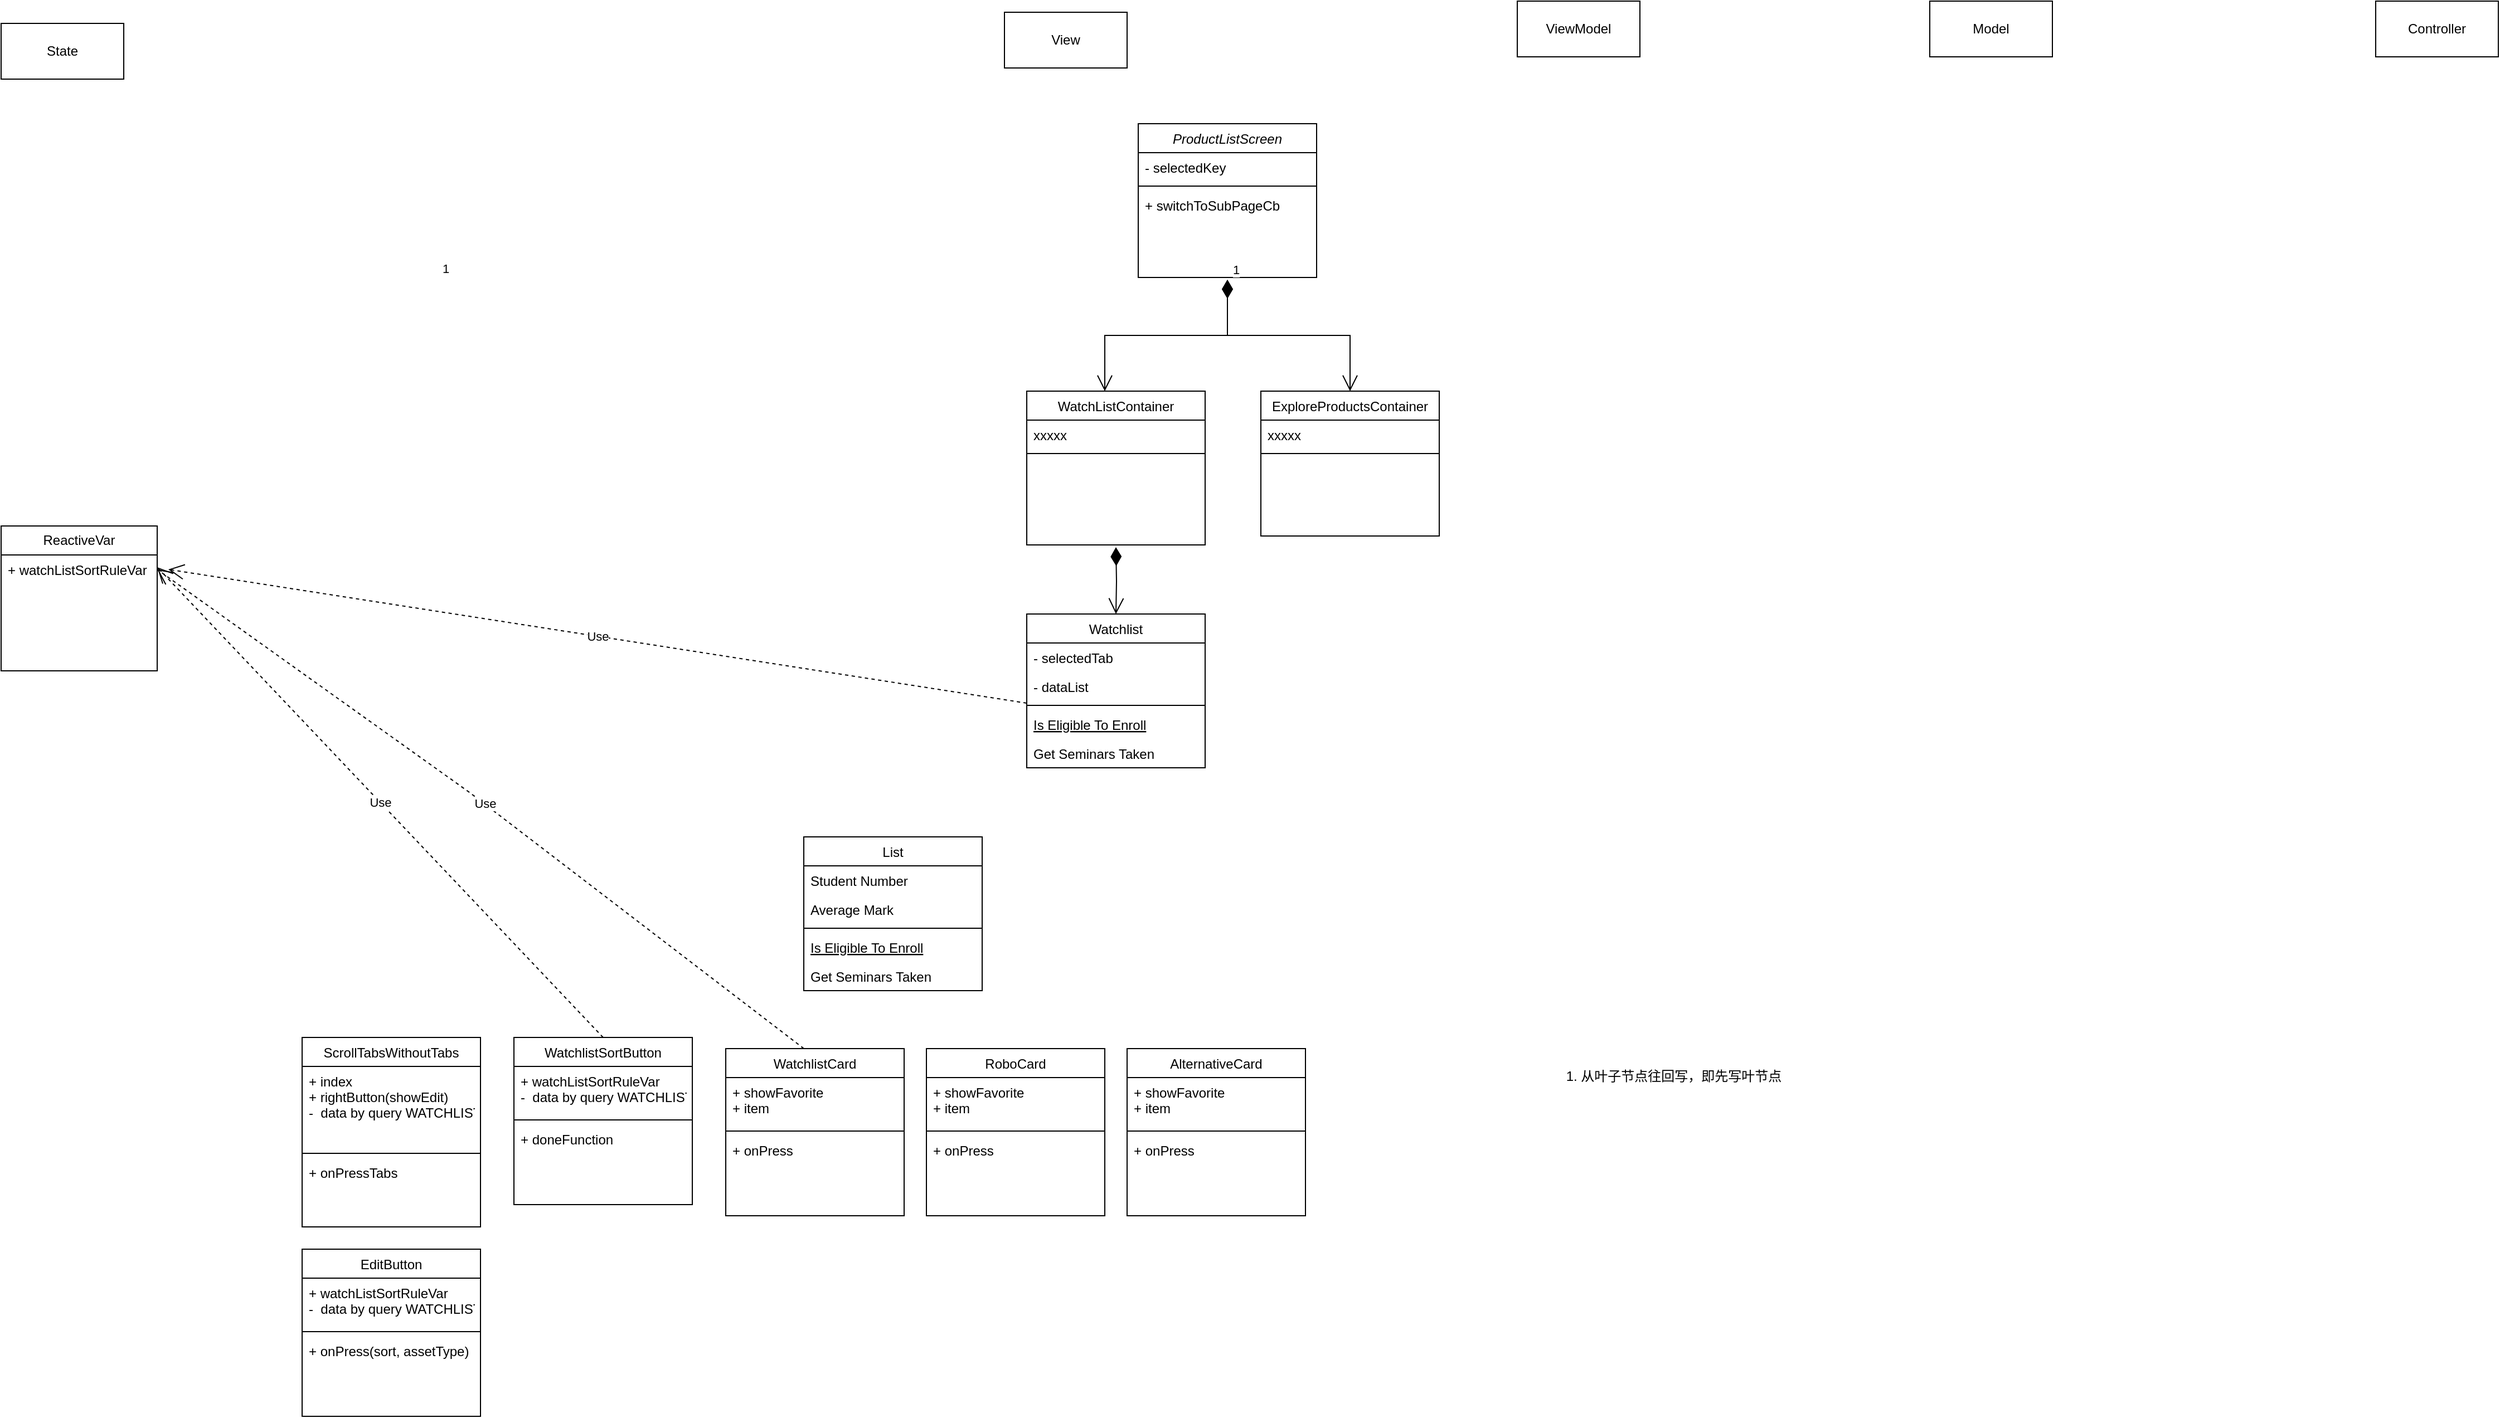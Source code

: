 <mxfile version="21.2.9" type="github">
  <diagram id="C5RBs43oDa-KdzZeNtuy" name="Page-1">
    <mxGraphModel dx="2424" dy="1131" grid="1" gridSize="10" guides="1" tooltips="1" connect="1" arrows="1" fold="1" page="1" pageScale="1" pageWidth="827" pageHeight="1169" math="0" shadow="0">
      <root>
        <mxCell id="WIyWlLk6GJQsqaUBKTNV-0" />
        <mxCell id="WIyWlLk6GJQsqaUBKTNV-1" parent="WIyWlLk6GJQsqaUBKTNV-0" />
        <mxCell id="zkfFHV4jXpPFQw0GAbJ--0" value="ProductListScreen" style="swimlane;fontStyle=2;align=center;verticalAlign=top;childLayout=stackLayout;horizontal=1;startSize=26;horizontalStack=0;resizeParent=1;resizeLast=0;collapsible=1;marginBottom=0;rounded=0;shadow=0;strokeWidth=1;" parent="WIyWlLk6GJQsqaUBKTNV-1" vertex="1">
          <mxGeometry x="220" y="120" width="160" height="138" as="geometry">
            <mxRectangle x="230" y="140" width="160" height="26" as="alternateBounds" />
          </mxGeometry>
        </mxCell>
        <mxCell id="zkfFHV4jXpPFQw0GAbJ--1" value="- selectedKey" style="text;align=left;verticalAlign=top;spacingLeft=4;spacingRight=4;overflow=hidden;rotatable=0;points=[[0,0.5],[1,0.5]];portConstraint=eastwest;" parent="zkfFHV4jXpPFQw0GAbJ--0" vertex="1">
          <mxGeometry y="26" width="160" height="26" as="geometry" />
        </mxCell>
        <mxCell id="zkfFHV4jXpPFQw0GAbJ--4" value="" style="line;html=1;strokeWidth=1;align=left;verticalAlign=middle;spacingTop=-1;spacingLeft=3;spacingRight=3;rotatable=0;labelPosition=right;points=[];portConstraint=eastwest;" parent="zkfFHV4jXpPFQw0GAbJ--0" vertex="1">
          <mxGeometry y="52" width="160" height="8" as="geometry" />
        </mxCell>
        <mxCell id="zkfFHV4jXpPFQw0GAbJ--5" value="+ switchToSubPageCb" style="text;align=left;verticalAlign=top;spacingLeft=4;spacingRight=4;overflow=hidden;rotatable=0;points=[[0,0.5],[1,0.5]];portConstraint=eastwest;" parent="zkfFHV4jXpPFQw0GAbJ--0" vertex="1">
          <mxGeometry y="60" width="160" height="26" as="geometry" />
        </mxCell>
        <mxCell id="zkfFHV4jXpPFQw0GAbJ--6" value="WatchListContainer" style="swimlane;fontStyle=0;align=center;verticalAlign=top;childLayout=stackLayout;horizontal=1;startSize=26;horizontalStack=0;resizeParent=1;resizeLast=0;collapsible=1;marginBottom=0;rounded=0;shadow=0;strokeWidth=1;" parent="WIyWlLk6GJQsqaUBKTNV-1" vertex="1">
          <mxGeometry x="120" y="360" width="160" height="138" as="geometry">
            <mxRectangle x="130" y="380" width="160" height="26" as="alternateBounds" />
          </mxGeometry>
        </mxCell>
        <mxCell id="KHNPPlCd4pcTAb0Nm-xx-43" value="xxxxx" style="text;align=left;verticalAlign=top;spacingLeft=4;spacingRight=4;overflow=hidden;rotatable=0;points=[[0,0.5],[1,0.5]];portConstraint=eastwest;" vertex="1" parent="zkfFHV4jXpPFQw0GAbJ--6">
          <mxGeometry y="26" width="160" height="26" as="geometry" />
        </mxCell>
        <mxCell id="zkfFHV4jXpPFQw0GAbJ--9" value="" style="line;html=1;strokeWidth=1;align=left;verticalAlign=middle;spacingTop=-1;spacingLeft=3;spacingRight=3;rotatable=0;labelPosition=right;points=[];portConstraint=eastwest;" parent="zkfFHV4jXpPFQw0GAbJ--6" vertex="1">
          <mxGeometry y="52" width="160" height="8" as="geometry" />
        </mxCell>
        <mxCell id="zkfFHV4jXpPFQw0GAbJ--13" value="ExploreProductsContainer" style="swimlane;fontStyle=0;align=center;verticalAlign=top;childLayout=stackLayout;horizontal=1;startSize=26;horizontalStack=0;resizeParent=1;resizeLast=0;collapsible=1;marginBottom=0;rounded=0;shadow=0;strokeWidth=1;" parent="WIyWlLk6GJQsqaUBKTNV-1" vertex="1">
          <mxGeometry x="330" y="360" width="160" height="130" as="geometry">
            <mxRectangle x="340" y="380" width="170" height="26" as="alternateBounds" />
          </mxGeometry>
        </mxCell>
        <mxCell id="zkfFHV4jXpPFQw0GAbJ--14" value="xxxxx" style="text;align=left;verticalAlign=top;spacingLeft=4;spacingRight=4;overflow=hidden;rotatable=0;points=[[0,0.5],[1,0.5]];portConstraint=eastwest;" parent="zkfFHV4jXpPFQw0GAbJ--13" vertex="1">
          <mxGeometry y="26" width="160" height="26" as="geometry" />
        </mxCell>
        <mxCell id="zkfFHV4jXpPFQw0GAbJ--15" value="" style="line;html=1;strokeWidth=1;align=left;verticalAlign=middle;spacingTop=-1;spacingLeft=3;spacingRight=3;rotatable=0;labelPosition=right;points=[];portConstraint=eastwest;" parent="zkfFHV4jXpPFQw0GAbJ--13" vertex="1">
          <mxGeometry y="52" width="160" height="8" as="geometry" />
        </mxCell>
        <mxCell id="KHNPPlCd4pcTAb0Nm-xx-2" value="1" style="endArrow=open;html=1;endSize=12;startArrow=diamondThin;startSize=14;startFill=1;edgeStyle=orthogonalEdgeStyle;align=left;verticalAlign=bottom;rounded=0;entryX=0.5;entryY=0;entryDx=0;entryDy=0;" edge="1" parent="WIyWlLk6GJQsqaUBKTNV-1" target="zkfFHV4jXpPFQw0GAbJ--13">
          <mxGeometry x="-1" y="3" relative="1" as="geometry">
            <mxPoint x="300" y="260" as="sourcePoint" />
            <mxPoint x="660" y="440" as="targetPoint" />
            <Array as="points">
              <mxPoint x="300" y="310" />
              <mxPoint x="410" y="310" />
            </Array>
          </mxGeometry>
        </mxCell>
        <mxCell id="KHNPPlCd4pcTAb0Nm-xx-3" value="1" style="endArrow=open;html=1;endSize=12;startArrow=diamondThin;startSize=14;startFill=1;edgeStyle=orthogonalEdgeStyle;align=left;verticalAlign=bottom;rounded=0;entryX=0.5;entryY=0;entryDx=0;entryDy=0;" edge="1" parent="WIyWlLk6GJQsqaUBKTNV-1">
          <mxGeometry x="-1" y="3" relative="1" as="geometry">
            <mxPoint x="300" y="260" as="sourcePoint" />
            <mxPoint x="190" y="360" as="targetPoint" />
            <Array as="points">
              <mxPoint x="300" y="310" />
              <mxPoint x="190" y="310" />
            </Array>
          </mxGeometry>
        </mxCell>
        <mxCell id="KHNPPlCd4pcTAb0Nm-xx-4" value="Watchlist" style="swimlane;fontStyle=0;align=center;verticalAlign=top;childLayout=stackLayout;horizontal=1;startSize=26;horizontalStack=0;resizeParent=1;resizeLast=0;collapsible=1;marginBottom=0;rounded=0;shadow=0;strokeWidth=1;" vertex="1" parent="WIyWlLk6GJQsqaUBKTNV-1">
          <mxGeometry x="120" y="560" width="160" height="138" as="geometry">
            <mxRectangle x="130" y="380" width="160" height="26" as="alternateBounds" />
          </mxGeometry>
        </mxCell>
        <mxCell id="KHNPPlCd4pcTAb0Nm-xx-5" value="- selectedTab" style="text;align=left;verticalAlign=top;spacingLeft=4;spacingRight=4;overflow=hidden;rotatable=0;points=[[0,0.5],[1,0.5]];portConstraint=eastwest;" vertex="1" parent="KHNPPlCd4pcTAb0Nm-xx-4">
          <mxGeometry y="26" width="160" height="26" as="geometry" />
        </mxCell>
        <mxCell id="KHNPPlCd4pcTAb0Nm-xx-6" value="- dataList" style="text;align=left;verticalAlign=top;spacingLeft=4;spacingRight=4;overflow=hidden;rotatable=0;points=[[0,0.5],[1,0.5]];portConstraint=eastwest;rounded=0;shadow=0;html=0;" vertex="1" parent="KHNPPlCd4pcTAb0Nm-xx-4">
          <mxGeometry y="52" width="160" height="26" as="geometry" />
        </mxCell>
        <mxCell id="KHNPPlCd4pcTAb0Nm-xx-7" value="" style="line;html=1;strokeWidth=1;align=left;verticalAlign=middle;spacingTop=-1;spacingLeft=3;spacingRight=3;rotatable=0;labelPosition=right;points=[];portConstraint=eastwest;" vertex="1" parent="KHNPPlCd4pcTAb0Nm-xx-4">
          <mxGeometry y="78" width="160" height="8" as="geometry" />
        </mxCell>
        <mxCell id="KHNPPlCd4pcTAb0Nm-xx-8" value="Is Eligible To Enroll" style="text;align=left;verticalAlign=top;spacingLeft=4;spacingRight=4;overflow=hidden;rotatable=0;points=[[0,0.5],[1,0.5]];portConstraint=eastwest;fontStyle=4" vertex="1" parent="KHNPPlCd4pcTAb0Nm-xx-4">
          <mxGeometry y="86" width="160" height="26" as="geometry" />
        </mxCell>
        <mxCell id="KHNPPlCd4pcTAb0Nm-xx-9" value="Get Seminars Taken" style="text;align=left;verticalAlign=top;spacingLeft=4;spacingRight=4;overflow=hidden;rotatable=0;points=[[0,0.5],[1,0.5]];portConstraint=eastwest;" vertex="1" parent="KHNPPlCd4pcTAb0Nm-xx-4">
          <mxGeometry y="112" width="160" height="26" as="geometry" />
        </mxCell>
        <mxCell id="KHNPPlCd4pcTAb0Nm-xx-10" value="1" style="endArrow=open;html=1;endSize=12;startArrow=diamondThin;startSize=14;startFill=1;edgeStyle=orthogonalEdgeStyle;align=left;verticalAlign=bottom;rounded=0;" edge="1" parent="WIyWlLk6GJQsqaUBKTNV-1" target="KHNPPlCd4pcTAb0Nm-xx-4">
          <mxGeometry x="-1" y="-306" relative="1" as="geometry">
            <mxPoint x="200" y="500" as="sourcePoint" />
            <mxPoint x="660" y="440" as="targetPoint" />
            <mxPoint x="-300" y="-246" as="offset" />
          </mxGeometry>
        </mxCell>
        <mxCell id="KHNPPlCd4pcTAb0Nm-xx-11" value="WatchlistSortButton" style="swimlane;fontStyle=0;align=center;verticalAlign=top;childLayout=stackLayout;horizontal=1;startSize=26;horizontalStack=0;resizeParent=1;resizeLast=0;collapsible=1;marginBottom=0;rounded=0;shadow=0;strokeWidth=1;" vertex="1" parent="WIyWlLk6GJQsqaUBKTNV-1">
          <mxGeometry x="-340" y="940" width="160" height="150" as="geometry">
            <mxRectangle x="340" y="380" width="170" height="26" as="alternateBounds" />
          </mxGeometry>
        </mxCell>
        <mxCell id="KHNPPlCd4pcTAb0Nm-xx-12" value="+ watchListSortRuleVar&#xa;-  data by query WATCHLIST_SORT_BY&#xa;" style="text;align=left;verticalAlign=top;spacingLeft=4;spacingRight=4;overflow=hidden;rotatable=0;points=[[0,0.5],[1,0.5]];portConstraint=eastwest;" vertex="1" parent="KHNPPlCd4pcTAb0Nm-xx-11">
          <mxGeometry y="26" width="160" height="44" as="geometry" />
        </mxCell>
        <mxCell id="KHNPPlCd4pcTAb0Nm-xx-13" value="" style="line;html=1;strokeWidth=1;align=left;verticalAlign=middle;spacingTop=-1;spacingLeft=3;spacingRight=3;rotatable=0;labelPosition=right;points=[];portConstraint=eastwest;" vertex="1" parent="KHNPPlCd4pcTAb0Nm-xx-11">
          <mxGeometry y="70" width="160" height="8" as="geometry" />
        </mxCell>
        <mxCell id="KHNPPlCd4pcTAb0Nm-xx-14" value="+ doneFunction&#xa;" style="text;align=left;verticalAlign=top;spacingLeft=4;spacingRight=4;overflow=hidden;rotatable=0;points=[[0,0.5],[1,0.5]];portConstraint=eastwest;" vertex="1" parent="KHNPPlCd4pcTAb0Nm-xx-11">
          <mxGeometry y="78" width="160" height="26" as="geometry" />
        </mxCell>
        <mxCell id="KHNPPlCd4pcTAb0Nm-xx-15" value="EditButton" style="swimlane;fontStyle=0;align=center;verticalAlign=top;childLayout=stackLayout;horizontal=1;startSize=26;horizontalStack=0;resizeParent=1;resizeLast=0;collapsible=1;marginBottom=0;rounded=0;shadow=0;strokeWidth=1;" vertex="1" parent="WIyWlLk6GJQsqaUBKTNV-1">
          <mxGeometry x="-530" y="1130" width="160" height="150" as="geometry">
            <mxRectangle x="340" y="380" width="170" height="26" as="alternateBounds" />
          </mxGeometry>
        </mxCell>
        <mxCell id="KHNPPlCd4pcTAb0Nm-xx-16" value="+ watchListSortRuleVar&#xa;-  data by query WATCHLIST_SORT_BY&#xa;" style="text;align=left;verticalAlign=top;spacingLeft=4;spacingRight=4;overflow=hidden;rotatable=0;points=[[0,0.5],[1,0.5]];portConstraint=eastwest;" vertex="1" parent="KHNPPlCd4pcTAb0Nm-xx-15">
          <mxGeometry y="26" width="160" height="44" as="geometry" />
        </mxCell>
        <mxCell id="KHNPPlCd4pcTAb0Nm-xx-17" value="" style="line;html=1;strokeWidth=1;align=left;verticalAlign=middle;spacingTop=-1;spacingLeft=3;spacingRight=3;rotatable=0;labelPosition=right;points=[];portConstraint=eastwest;" vertex="1" parent="KHNPPlCd4pcTAb0Nm-xx-15">
          <mxGeometry y="70" width="160" height="8" as="geometry" />
        </mxCell>
        <mxCell id="KHNPPlCd4pcTAb0Nm-xx-18" value="+ onPress(sort, assetType)&#xa;" style="text;align=left;verticalAlign=top;spacingLeft=4;spacingRight=4;overflow=hidden;rotatable=0;points=[[0,0.5],[1,0.5]];portConstraint=eastwest;" vertex="1" parent="KHNPPlCd4pcTAb0Nm-xx-15">
          <mxGeometry y="78" width="160" height="26" as="geometry" />
        </mxCell>
        <mxCell id="KHNPPlCd4pcTAb0Nm-xx-19" value="List&#xa;" style="swimlane;fontStyle=0;align=center;verticalAlign=top;childLayout=stackLayout;horizontal=1;startSize=26;horizontalStack=0;resizeParent=1;resizeLast=0;collapsible=1;marginBottom=0;rounded=0;shadow=0;strokeWidth=1;" vertex="1" parent="WIyWlLk6GJQsqaUBKTNV-1">
          <mxGeometry x="-80" y="760" width="160" height="138" as="geometry">
            <mxRectangle x="130" y="380" width="160" height="26" as="alternateBounds" />
          </mxGeometry>
        </mxCell>
        <mxCell id="KHNPPlCd4pcTAb0Nm-xx-20" value="Student Number" style="text;align=left;verticalAlign=top;spacingLeft=4;spacingRight=4;overflow=hidden;rotatable=0;points=[[0,0.5],[1,0.5]];portConstraint=eastwest;" vertex="1" parent="KHNPPlCd4pcTAb0Nm-xx-19">
          <mxGeometry y="26" width="160" height="26" as="geometry" />
        </mxCell>
        <mxCell id="KHNPPlCd4pcTAb0Nm-xx-21" value="Average Mark" style="text;align=left;verticalAlign=top;spacingLeft=4;spacingRight=4;overflow=hidden;rotatable=0;points=[[0,0.5],[1,0.5]];portConstraint=eastwest;rounded=0;shadow=0;html=0;" vertex="1" parent="KHNPPlCd4pcTAb0Nm-xx-19">
          <mxGeometry y="52" width="160" height="26" as="geometry" />
        </mxCell>
        <mxCell id="KHNPPlCd4pcTAb0Nm-xx-22" value="" style="line;html=1;strokeWidth=1;align=left;verticalAlign=middle;spacingTop=-1;spacingLeft=3;spacingRight=3;rotatable=0;labelPosition=right;points=[];portConstraint=eastwest;" vertex="1" parent="KHNPPlCd4pcTAb0Nm-xx-19">
          <mxGeometry y="78" width="160" height="8" as="geometry" />
        </mxCell>
        <mxCell id="KHNPPlCd4pcTAb0Nm-xx-23" value="Is Eligible To Enroll" style="text;align=left;verticalAlign=top;spacingLeft=4;spacingRight=4;overflow=hidden;rotatable=0;points=[[0,0.5],[1,0.5]];portConstraint=eastwest;fontStyle=4" vertex="1" parent="KHNPPlCd4pcTAb0Nm-xx-19">
          <mxGeometry y="86" width="160" height="26" as="geometry" />
        </mxCell>
        <mxCell id="KHNPPlCd4pcTAb0Nm-xx-24" value="Get Seminars Taken" style="text;align=left;verticalAlign=top;spacingLeft=4;spacingRight=4;overflow=hidden;rotatable=0;points=[[0,0.5],[1,0.5]];portConstraint=eastwest;" vertex="1" parent="KHNPPlCd4pcTAb0Nm-xx-19">
          <mxGeometry y="112" width="160" height="26" as="geometry" />
        </mxCell>
        <mxCell id="KHNPPlCd4pcTAb0Nm-xx-25" value="ScrollTabsWithoutTabs" style="swimlane;fontStyle=0;align=center;verticalAlign=top;childLayout=stackLayout;horizontal=1;startSize=26;horizontalStack=0;resizeParent=1;resizeLast=0;collapsible=1;marginBottom=0;rounded=0;shadow=0;strokeWidth=1;" vertex="1" parent="WIyWlLk6GJQsqaUBKTNV-1">
          <mxGeometry x="-530" y="940" width="160" height="170" as="geometry">
            <mxRectangle x="340" y="380" width="170" height="26" as="alternateBounds" />
          </mxGeometry>
        </mxCell>
        <mxCell id="KHNPPlCd4pcTAb0Nm-xx-26" value="+ index&#xa;+ rightButton(showEdit)&#xa;-  data by query WATCHLIST_SORT_BY&#xa;" style="text;align=left;verticalAlign=top;spacingLeft=4;spacingRight=4;overflow=hidden;rotatable=0;points=[[0,0.5],[1,0.5]];portConstraint=eastwest;" vertex="1" parent="KHNPPlCd4pcTAb0Nm-xx-25">
          <mxGeometry y="26" width="160" height="74" as="geometry" />
        </mxCell>
        <mxCell id="KHNPPlCd4pcTAb0Nm-xx-27" value="" style="line;html=1;strokeWidth=1;align=left;verticalAlign=middle;spacingTop=-1;spacingLeft=3;spacingRight=3;rotatable=0;labelPosition=right;points=[];portConstraint=eastwest;" vertex="1" parent="KHNPPlCd4pcTAb0Nm-xx-25">
          <mxGeometry y="100" width="160" height="8" as="geometry" />
        </mxCell>
        <mxCell id="KHNPPlCd4pcTAb0Nm-xx-28" value="+ onPressTabs&#xa;" style="text;align=left;verticalAlign=top;spacingLeft=4;spacingRight=4;overflow=hidden;rotatable=0;points=[[0,0.5],[1,0.5]];portConstraint=eastwest;" vertex="1" parent="KHNPPlCd4pcTAb0Nm-xx-25">
          <mxGeometry y="108" width="160" height="62" as="geometry" />
        </mxCell>
        <mxCell id="KHNPPlCd4pcTAb0Nm-xx-30" value="WatchlistCard" style="swimlane;fontStyle=0;align=center;verticalAlign=top;childLayout=stackLayout;horizontal=1;startSize=26;horizontalStack=0;resizeParent=1;resizeLast=0;collapsible=1;marginBottom=0;rounded=0;shadow=0;strokeWidth=1;" vertex="1" parent="WIyWlLk6GJQsqaUBKTNV-1">
          <mxGeometry x="-150" y="950" width="160" height="150" as="geometry">
            <mxRectangle x="340" y="380" width="170" height="26" as="alternateBounds" />
          </mxGeometry>
        </mxCell>
        <mxCell id="KHNPPlCd4pcTAb0Nm-xx-31" value="+ showFavorite&#xa;+ item&#xa;" style="text;align=left;verticalAlign=top;spacingLeft=4;spacingRight=4;overflow=hidden;rotatable=0;points=[[0,0.5],[1,0.5]];portConstraint=eastwest;" vertex="1" parent="KHNPPlCd4pcTAb0Nm-xx-30">
          <mxGeometry y="26" width="160" height="44" as="geometry" />
        </mxCell>
        <mxCell id="KHNPPlCd4pcTAb0Nm-xx-32" value="" style="line;html=1;strokeWidth=1;align=left;verticalAlign=middle;spacingTop=-1;spacingLeft=3;spacingRight=3;rotatable=0;labelPosition=right;points=[];portConstraint=eastwest;" vertex="1" parent="KHNPPlCd4pcTAb0Nm-xx-30">
          <mxGeometry y="70" width="160" height="8" as="geometry" />
        </mxCell>
        <mxCell id="KHNPPlCd4pcTAb0Nm-xx-33" value="+ onPress&#xa;" style="text;align=left;verticalAlign=top;spacingLeft=4;spacingRight=4;overflow=hidden;rotatable=0;points=[[0,0.5],[1,0.5]];portConstraint=eastwest;" vertex="1" parent="KHNPPlCd4pcTAb0Nm-xx-30">
          <mxGeometry y="78" width="160" height="26" as="geometry" />
        </mxCell>
        <mxCell id="KHNPPlCd4pcTAb0Nm-xx-34" value="RoboCard" style="swimlane;fontStyle=0;align=center;verticalAlign=top;childLayout=stackLayout;horizontal=1;startSize=26;horizontalStack=0;resizeParent=1;resizeLast=0;collapsible=1;marginBottom=0;rounded=0;shadow=0;strokeWidth=1;" vertex="1" parent="WIyWlLk6GJQsqaUBKTNV-1">
          <mxGeometry x="30" y="950" width="160" height="150" as="geometry">
            <mxRectangle x="340" y="380" width="170" height="26" as="alternateBounds" />
          </mxGeometry>
        </mxCell>
        <mxCell id="KHNPPlCd4pcTAb0Nm-xx-35" value="+ showFavorite&#xa;+ item&#xa;" style="text;align=left;verticalAlign=top;spacingLeft=4;spacingRight=4;overflow=hidden;rotatable=0;points=[[0,0.5],[1,0.5]];portConstraint=eastwest;" vertex="1" parent="KHNPPlCd4pcTAb0Nm-xx-34">
          <mxGeometry y="26" width="160" height="44" as="geometry" />
        </mxCell>
        <mxCell id="KHNPPlCd4pcTAb0Nm-xx-36" value="" style="line;html=1;strokeWidth=1;align=left;verticalAlign=middle;spacingTop=-1;spacingLeft=3;spacingRight=3;rotatable=0;labelPosition=right;points=[];portConstraint=eastwest;" vertex="1" parent="KHNPPlCd4pcTAb0Nm-xx-34">
          <mxGeometry y="70" width="160" height="8" as="geometry" />
        </mxCell>
        <mxCell id="KHNPPlCd4pcTAb0Nm-xx-37" value="+ onPress&#xa;" style="text;align=left;verticalAlign=top;spacingLeft=4;spacingRight=4;overflow=hidden;rotatable=0;points=[[0,0.5],[1,0.5]];portConstraint=eastwest;" vertex="1" parent="KHNPPlCd4pcTAb0Nm-xx-34">
          <mxGeometry y="78" width="160" height="26" as="geometry" />
        </mxCell>
        <mxCell id="KHNPPlCd4pcTAb0Nm-xx-38" value="AlternativeCard" style="swimlane;fontStyle=0;align=center;verticalAlign=top;childLayout=stackLayout;horizontal=1;startSize=26;horizontalStack=0;resizeParent=1;resizeLast=0;collapsible=1;marginBottom=0;rounded=0;shadow=0;strokeWidth=1;" vertex="1" parent="WIyWlLk6GJQsqaUBKTNV-1">
          <mxGeometry x="210" y="950" width="160" height="150" as="geometry">
            <mxRectangle x="340" y="380" width="170" height="26" as="alternateBounds" />
          </mxGeometry>
        </mxCell>
        <mxCell id="KHNPPlCd4pcTAb0Nm-xx-39" value="+ showFavorite&#xa;+ item&#xa;" style="text;align=left;verticalAlign=top;spacingLeft=4;spacingRight=4;overflow=hidden;rotatable=0;points=[[0,0.5],[1,0.5]];portConstraint=eastwest;" vertex="1" parent="KHNPPlCd4pcTAb0Nm-xx-38">
          <mxGeometry y="26" width="160" height="44" as="geometry" />
        </mxCell>
        <mxCell id="KHNPPlCd4pcTAb0Nm-xx-40" value="" style="line;html=1;strokeWidth=1;align=left;verticalAlign=middle;spacingTop=-1;spacingLeft=3;spacingRight=3;rotatable=0;labelPosition=right;points=[];portConstraint=eastwest;" vertex="1" parent="KHNPPlCd4pcTAb0Nm-xx-38">
          <mxGeometry y="70" width="160" height="8" as="geometry" />
        </mxCell>
        <mxCell id="KHNPPlCd4pcTAb0Nm-xx-41" value="+ onPress&#xa;" style="text;align=left;verticalAlign=top;spacingLeft=4;spacingRight=4;overflow=hidden;rotatable=0;points=[[0,0.5],[1,0.5]];portConstraint=eastwest;" vertex="1" parent="KHNPPlCd4pcTAb0Nm-xx-38">
          <mxGeometry y="78" width="160" height="26" as="geometry" />
        </mxCell>
        <mxCell id="KHNPPlCd4pcTAb0Nm-xx-44" value="View" style="html=1;whiteSpace=wrap;" vertex="1" parent="WIyWlLk6GJQsqaUBKTNV-1">
          <mxGeometry x="100" y="20" width="110" height="50" as="geometry" />
        </mxCell>
        <mxCell id="KHNPPlCd4pcTAb0Nm-xx-45" value="ViewModel" style="html=1;whiteSpace=wrap;" vertex="1" parent="WIyWlLk6GJQsqaUBKTNV-1">
          <mxGeometry x="560" y="10" width="110" height="50" as="geometry" />
        </mxCell>
        <mxCell id="KHNPPlCd4pcTAb0Nm-xx-46" value="Model" style="html=1;whiteSpace=wrap;" vertex="1" parent="WIyWlLk6GJQsqaUBKTNV-1">
          <mxGeometry x="930" y="10" width="110" height="50" as="geometry" />
        </mxCell>
        <mxCell id="KHNPPlCd4pcTAb0Nm-xx-47" value="Controller" style="html=1;whiteSpace=wrap;" vertex="1" parent="WIyWlLk6GJQsqaUBKTNV-1">
          <mxGeometry x="1330" y="10" width="110" height="50" as="geometry" />
        </mxCell>
        <mxCell id="KHNPPlCd4pcTAb0Nm-xx-48" value="State" style="html=1;whiteSpace=wrap;" vertex="1" parent="WIyWlLk6GJQsqaUBKTNV-1">
          <mxGeometry x="-800" y="30" width="110" height="50" as="geometry" />
        </mxCell>
        <mxCell id="KHNPPlCd4pcTAb0Nm-xx-49" value="ReactiveVar" style="swimlane;fontStyle=0;childLayout=stackLayout;horizontal=1;startSize=26;fillColor=none;horizontalStack=0;resizeParent=1;resizeParentMax=0;resizeLast=0;collapsible=1;marginBottom=0;whiteSpace=wrap;html=1;" vertex="1" parent="WIyWlLk6GJQsqaUBKTNV-1">
          <mxGeometry x="-800" y="481" width="140" height="130" as="geometry" />
        </mxCell>
        <mxCell id="KHNPPlCd4pcTAb0Nm-xx-50" value="+ watchListSortRuleVar&lt;br&gt;" style="text;strokeColor=none;fillColor=none;align=left;verticalAlign=top;spacingLeft=4;spacingRight=4;overflow=hidden;rotatable=0;points=[[0,0.5],[1,0.5]];portConstraint=eastwest;whiteSpace=wrap;html=1;" vertex="1" parent="KHNPPlCd4pcTAb0Nm-xx-49">
          <mxGeometry y="26" width="140" height="104" as="geometry" />
        </mxCell>
        <mxCell id="KHNPPlCd4pcTAb0Nm-xx-53" value="Use" style="endArrow=open;endSize=12;dashed=1;html=1;rounded=0;entryX=1;entryY=0.106;entryDx=0;entryDy=0;entryPerimeter=0;exitX=0.5;exitY=0;exitDx=0;exitDy=0;" edge="1" parent="WIyWlLk6GJQsqaUBKTNV-1" source="KHNPPlCd4pcTAb0Nm-xx-11" target="KHNPPlCd4pcTAb0Nm-xx-50">
          <mxGeometry width="160" relative="1" as="geometry">
            <mxPoint x="-450" y="810" as="sourcePoint" />
            <mxPoint x="-290" y="810" as="targetPoint" />
          </mxGeometry>
        </mxCell>
        <mxCell id="KHNPPlCd4pcTAb0Nm-xx-55" value="Use" style="endArrow=open;endSize=12;dashed=1;html=1;rounded=0;exitX=0;exitY=0.25;exitDx=0;exitDy=0;exitPerimeter=0;" edge="1" parent="WIyWlLk6GJQsqaUBKTNV-1" source="KHNPPlCd4pcTAb0Nm-xx-7">
          <mxGeometry width="160" relative="1" as="geometry">
            <mxPoint x="-450" y="780" as="sourcePoint" />
            <mxPoint x="-650" y="520" as="targetPoint" />
          </mxGeometry>
        </mxCell>
        <mxCell id="KHNPPlCd4pcTAb0Nm-xx-56" value="Use" style="endArrow=open;endSize=12;dashed=1;html=1;rounded=0;exitX=0.438;exitY=0;exitDx=0;exitDy=0;exitPerimeter=0;" edge="1" parent="WIyWlLk6GJQsqaUBKTNV-1" source="KHNPPlCd4pcTAb0Nm-xx-30">
          <mxGeometry width="160" relative="1" as="geometry">
            <mxPoint x="-250" y="950" as="sourcePoint" />
            <mxPoint x="-660" y="520" as="targetPoint" />
            <Array as="points">
              <mxPoint x="-380" y="720" />
            </Array>
          </mxGeometry>
        </mxCell>
        <mxCell id="KHNPPlCd4pcTAb0Nm-xx-58" value="1. 从叶子节点往回写，即先写叶节点" style="text;html=1;align=center;verticalAlign=middle;resizable=0;points=[];autosize=1;strokeColor=none;fillColor=none;" vertex="1" parent="WIyWlLk6GJQsqaUBKTNV-1">
          <mxGeometry x="590" y="960" width="220" height="30" as="geometry" />
        </mxCell>
      </root>
    </mxGraphModel>
  </diagram>
</mxfile>
